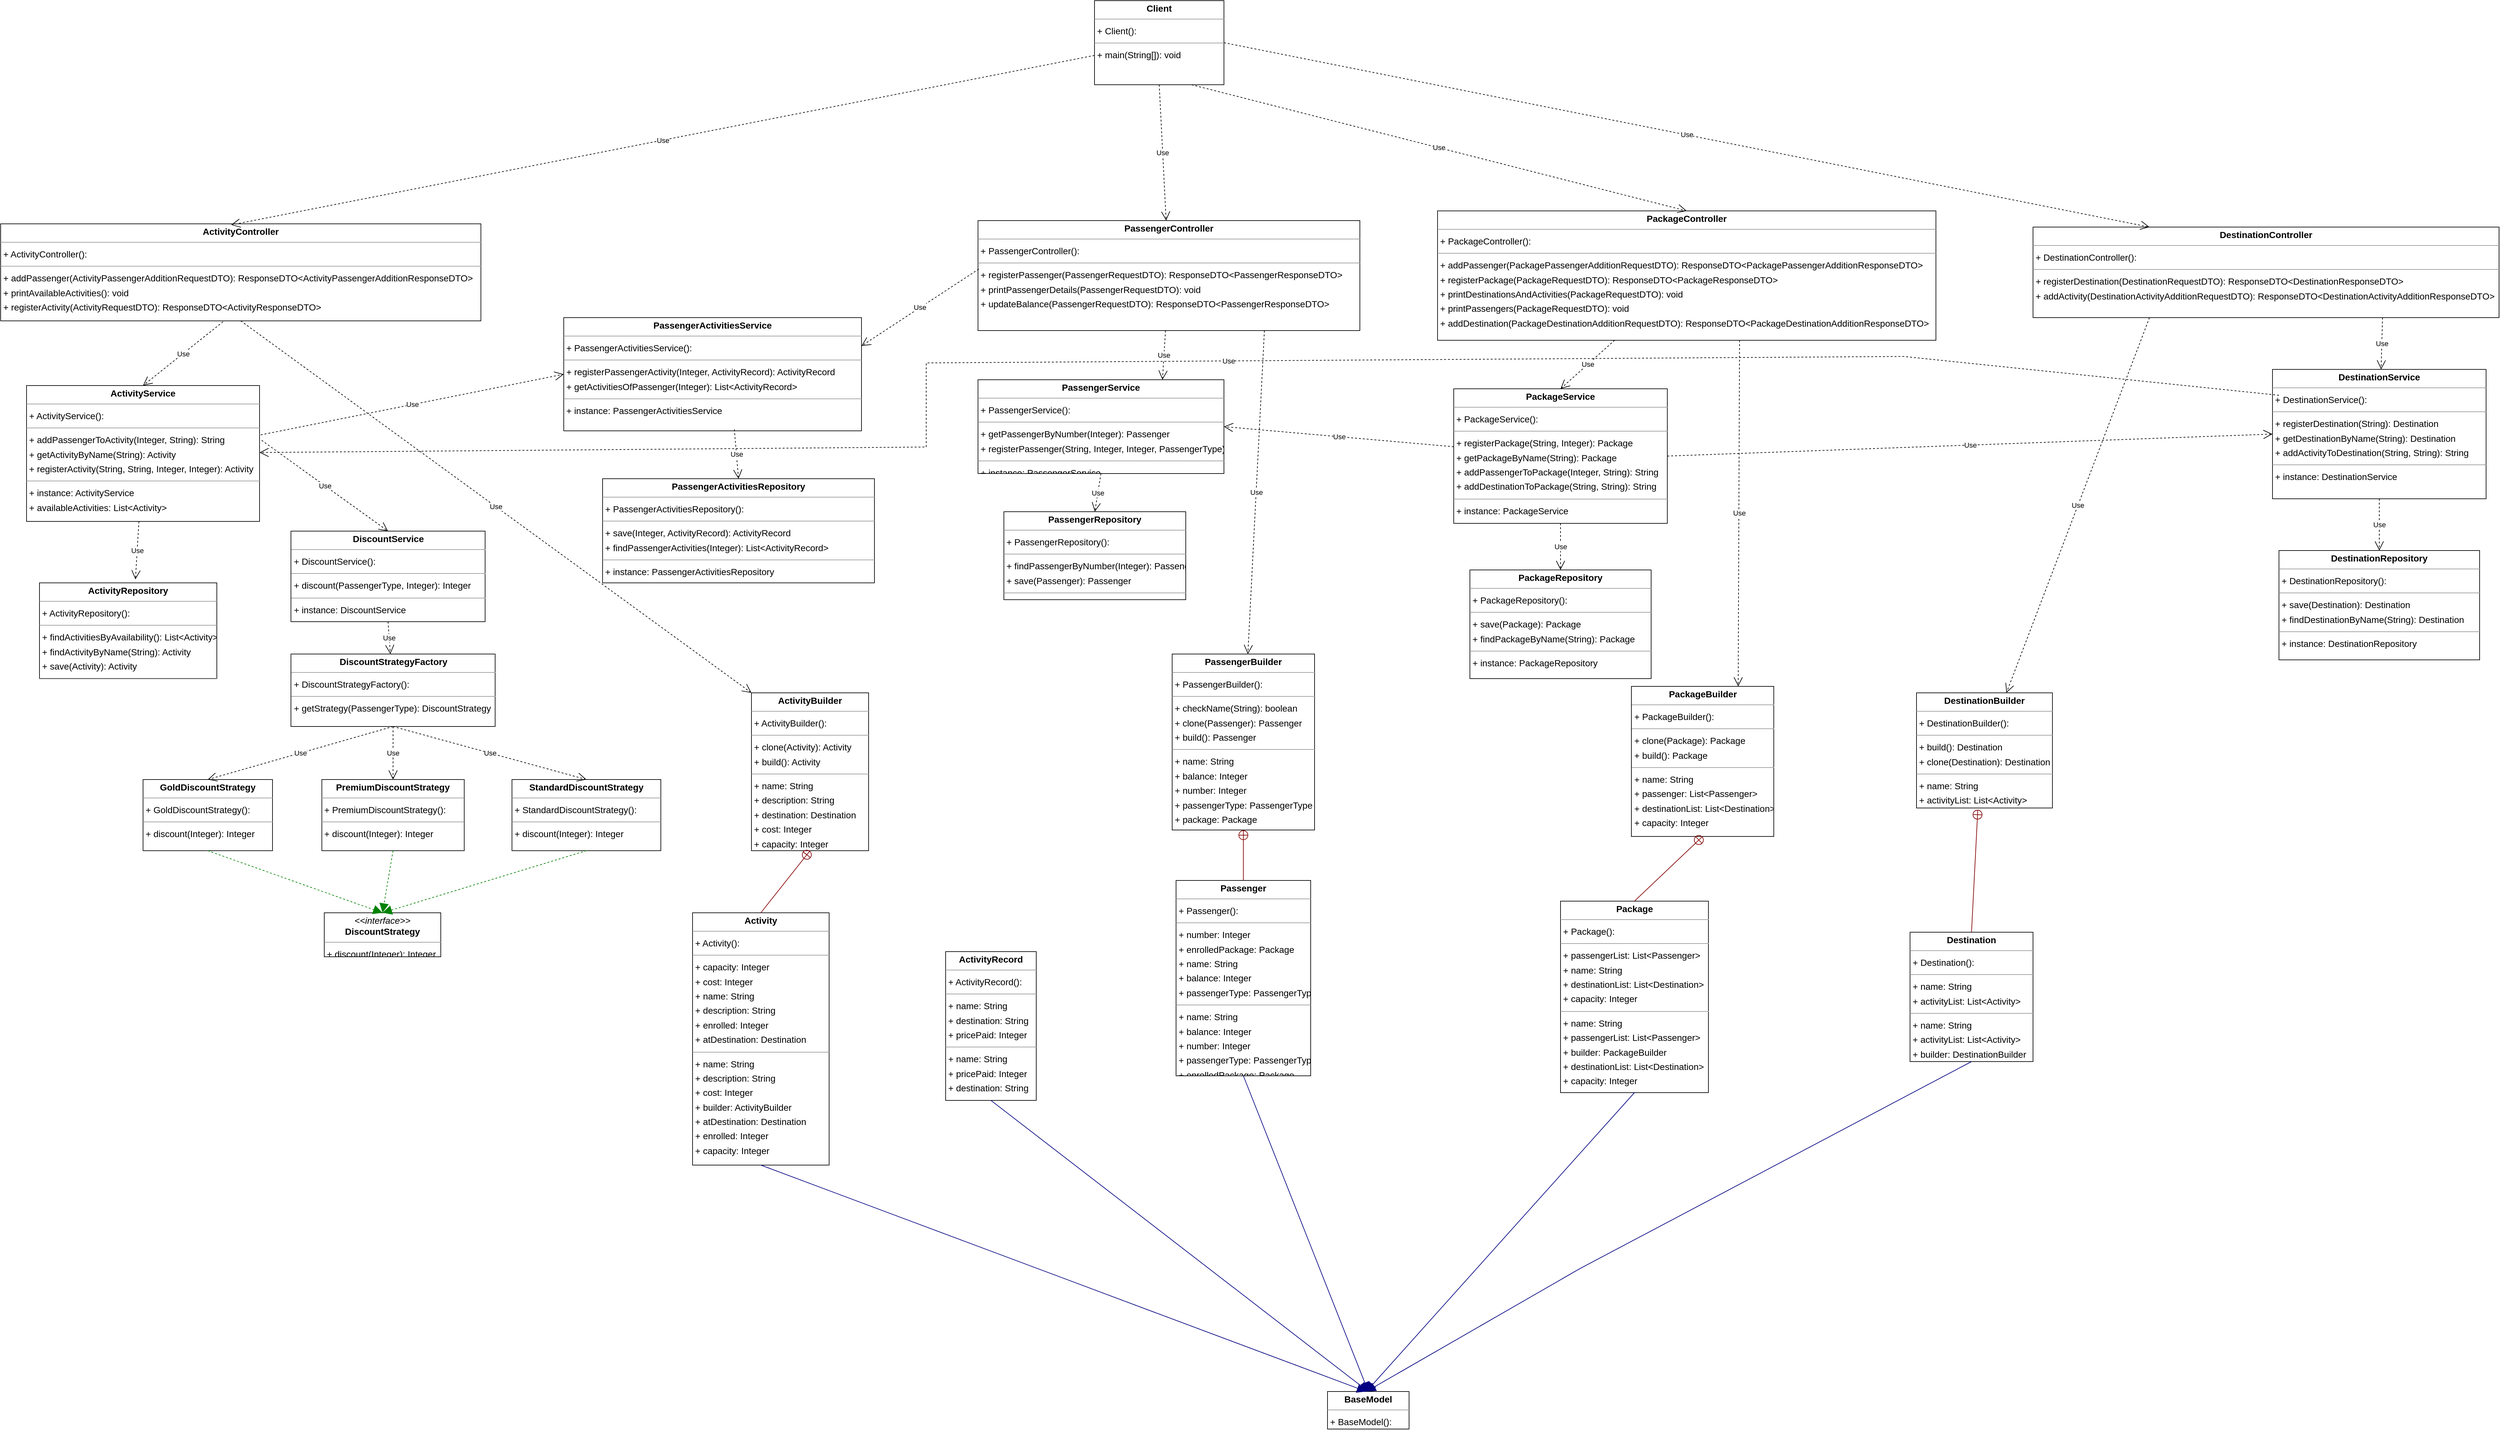 <mxfile version="18.1.2" type="device"><diagram id="W32X5x37EBjdIWT0ChK8" name="Page-1"><mxGraphModel dx="4637" dy="2470" grid="1" gridSize="10" guides="1" tooltips="1" connect="1" arrows="1" fold="1" page="0" pageScale="1" pageWidth="827" pageHeight="1169" background="none" math="0" shadow="0"><root><mxCell id="0"/><mxCell id="1" parent="0"/><mxCell id="node57" value="&lt;p style=&quot;margin:0px;margin-top:4px;text-align:center;&quot;&gt;&lt;b&gt;Activity&lt;/b&gt;&lt;/p&gt;&lt;hr size=&quot;1&quot;/&gt;&lt;p style=&quot;margin:0 0 0 4px;line-height:1.6;&quot;&gt;+ Activity(): &lt;/p&gt;&lt;hr size=&quot;1&quot;/&gt;&lt;p style=&quot;margin:0 0 0 4px;line-height:1.6;&quot;&gt;+ capacity: Integer&lt;br/&gt;+ cost: Integer&lt;br/&gt;+ name: String&lt;br/&gt;+ description: String&lt;br/&gt;+ enrolled: Integer&lt;br/&gt;+ atDestination: Destination&lt;/p&gt;&lt;hr size=&quot;1&quot;/&gt;&lt;p style=&quot;margin:0 0 0 4px;line-height:1.6;&quot;&gt;+ name: String&lt;br/&gt;+ description: String&lt;br/&gt;+ cost: Integer&lt;br/&gt;+ builder: ActivityBuilder&lt;br/&gt;+ atDestination: Destination&lt;br/&gt;+ enrolled: Integer&lt;br/&gt;+ capacity: Integer&lt;/p&gt;" style="verticalAlign=top;align=left;overflow=fill;fontSize=14;fontFamily=Helvetica;html=1;rounded=0;shadow=0;comic=0;labelBackgroundColor=none;strokeWidth=1;" parent="1" vertex="1"><mxGeometry x="509" y="420" width="211" height="390" as="geometry"/></mxCell><mxCell id="node68" value="&lt;p style=&quot;margin:0px;margin-top:4px;text-align:center;&quot;&gt;&lt;b&gt;ActivityBuilder&lt;/b&gt;&lt;/p&gt;&lt;hr size=&quot;1&quot;/&gt;&lt;p style=&quot;margin:0 0 0 4px;line-height:1.6;&quot;&gt;+ ActivityBuilder(): &lt;/p&gt;&lt;hr size=&quot;1&quot;/&gt;&lt;p style=&quot;margin:0 0 0 4px;line-height:1.6;&quot;&gt;+ clone(Activity): Activity&lt;br/&gt;+ build(): Activity&lt;/p&gt;&lt;hr size=&quot;1&quot;/&gt;&lt;p style=&quot;margin:0 0 0 4px;line-height:1.6;&quot;&gt;+ name: String&lt;br/&gt;+ description: String&lt;br/&gt;+ destination: Destination&lt;br/&gt;+ cost: Integer&lt;br/&gt;+ capacity: Integer&lt;/p&gt;" style="verticalAlign=top;align=left;overflow=fill;fontSize=14;fontFamily=Helvetica;html=1;rounded=0;shadow=0;comic=0;labelBackgroundColor=none;strokeWidth=1;" parent="1" vertex="1"><mxGeometry x="600" y="80" width="181" height="244" as="geometry"/></mxCell><mxCell id="node49" value="&lt;p style=&quot;margin:0px;margin-top:4px;text-align:center;&quot;&gt;&lt;b&gt;ActivityController&lt;/b&gt;&lt;/p&gt;&lt;hr size=&quot;1&quot;/&gt;&lt;p style=&quot;margin:0 0 0 4px;line-height:1.6;&quot;&gt;+ ActivityController(): &lt;/p&gt;&lt;hr size=&quot;1&quot;/&gt;&lt;p style=&quot;margin:0 0 0 4px;line-height:1.6;&quot;&gt;+ addPassenger(ActivityPassengerAdditionRequestDTO): ResponseDTO&amp;lt;ActivityPassengerAdditionResponseDTO&amp;gt;&lt;br/&gt;+ printAvailableActivities(): void&lt;br/&gt;+ registerActivity(ActivityRequestDTO): ResponseDTO&amp;lt;ActivityResponseDTO&amp;gt;&lt;/p&gt;" style="verticalAlign=top;align=left;overflow=fill;fontSize=14;fontFamily=Helvetica;html=1;rounded=0;shadow=0;comic=0;labelBackgroundColor=none;strokeWidth=1;" parent="1" vertex="1"><mxGeometry x="-560" y="-645" width="742" height="150" as="geometry"/></mxCell><mxCell id="node14" value="&lt;p style=&quot;margin:0px;margin-top:4px;text-align:center;&quot;&gt;&lt;b&gt;ActivityRecord&lt;/b&gt;&lt;/p&gt;&lt;hr size=&quot;1&quot;/&gt;&lt;p style=&quot;margin:0 0 0 4px;line-height:1.6;&quot;&gt;+ ActivityRecord(): &lt;/p&gt;&lt;hr size=&quot;1&quot;/&gt;&lt;p style=&quot;margin:0 0 0 4px;line-height:1.6;&quot;&gt;+ name: String&lt;br/&gt;+ destination: String&lt;br/&gt;+ pricePaid: Integer&lt;/p&gt;&lt;hr size=&quot;1&quot;/&gt;&lt;p style=&quot;margin:0 0 0 4px;line-height:1.6;&quot;&gt;+ name: String&lt;br/&gt;+ pricePaid: Integer&lt;br/&gt;+ destination: String&lt;/p&gt;" style="verticalAlign=top;align=left;overflow=fill;fontSize=14;fontFamily=Helvetica;html=1;rounded=0;shadow=0;comic=0;labelBackgroundColor=none;strokeWidth=1;" parent="1" vertex="1"><mxGeometry x="900" y="480" width="140" height="230" as="geometry"/></mxCell><mxCell id="node38" value="&lt;p style=&quot;margin:0px;margin-top:4px;text-align:center;&quot;&gt;&lt;b&gt;ActivityRepository&lt;/b&gt;&lt;/p&gt;&lt;hr size=&quot;1&quot;/&gt;&lt;p style=&quot;margin:0 0 0 4px;line-height:1.6;&quot;&gt;+ ActivityRepository(): &lt;/p&gt;&lt;hr size=&quot;1&quot;/&gt;&lt;p style=&quot;margin:0 0 0 4px;line-height:1.6;&quot;&gt;+ findActivitiesByAvailability(): List&amp;lt;Activity&amp;gt;&lt;br/&gt;+ findActivityByName(String): Activity&lt;br/&gt;+ save(Activity): Activity&lt;/p&gt;&lt;hr size=&quot;1&quot;/&gt;&lt;p style=&quot;margin:0 0 0 4px;line-height:1.6;&quot;&gt;+ instance: ActivityRepository&lt;/p&gt;" style="verticalAlign=top;align=left;overflow=fill;fontSize=14;fontFamily=Helvetica;html=1;rounded=0;shadow=0;comic=0;labelBackgroundColor=none;strokeWidth=1;" parent="1" vertex="1"><mxGeometry x="-500" y="-90" width="274" height="148" as="geometry"/></mxCell><mxCell id="node56" value="&lt;p style=&quot;margin:0px;margin-top:4px;text-align:center;&quot;&gt;&lt;b&gt;ActivityService&lt;/b&gt;&lt;/p&gt;&lt;hr size=&quot;1&quot;/&gt;&lt;p style=&quot;margin:0 0 0 4px;line-height:1.6;&quot;&gt;+ ActivityService(): &lt;/p&gt;&lt;hr size=&quot;1&quot;/&gt;&lt;p style=&quot;margin:0 0 0 4px;line-height:1.6;&quot;&gt;+ addPassengerToActivity(Integer, String): String&lt;br/&gt;+ getActivityByName(String): Activity&lt;br/&gt;+ registerActivity(String, String, Integer, Integer): Activity&lt;/p&gt;&lt;hr size=&quot;1&quot;/&gt;&lt;p style=&quot;margin:0 0 0 4px;line-height:1.6;&quot;&gt;+ instance: ActivityService&lt;br/&gt;+ availableActivities: List&amp;lt;Activity&amp;gt;&lt;/p&gt;" style="verticalAlign=top;align=left;overflow=fill;fontSize=14;fontFamily=Helvetica;html=1;rounded=0;shadow=0;comic=0;labelBackgroundColor=none;strokeWidth=1;" parent="1" vertex="1"><mxGeometry x="-520" y="-395" width="360" height="210" as="geometry"/></mxCell><mxCell id="node37" value="&lt;p style=&quot;margin:0px;margin-top:4px;text-align:center;&quot;&gt;&lt;b&gt;BaseModel&lt;/b&gt;&lt;/p&gt;&lt;hr size=&quot;1&quot;/&gt;&lt;p style=&quot;margin:0 0 0 4px;line-height:1.6;&quot;&gt;+ BaseModel(): &lt;/p&gt;" style="verticalAlign=top;align=left;overflow=fill;fontSize=14;fontFamily=Helvetica;html=1;rounded=0;shadow=0;comic=0;labelBackgroundColor=none;strokeWidth=1;" parent="1" vertex="1"><mxGeometry x="1490" y="1160" width="126" height="58" as="geometry"/></mxCell><mxCell id="node46" value="&lt;p style=&quot;margin:0px;margin-top:4px;text-align:center;&quot;&gt;&lt;b&gt;Destination&lt;/b&gt;&lt;/p&gt;&lt;hr size=&quot;1&quot;/&gt;&lt;p style=&quot;margin:0 0 0 4px;line-height:1.6;&quot;&gt;+ Destination(): &lt;/p&gt;&lt;hr size=&quot;1&quot;/&gt;&lt;p style=&quot;margin:0 0 0 4px;line-height:1.6;&quot;&gt;+ name: String&lt;br/&gt;+ activityList: List&amp;lt;Activity&amp;gt;&lt;/p&gt;&lt;hr size=&quot;1&quot;/&gt;&lt;p style=&quot;margin:0 0 0 4px;line-height:1.6;&quot;&gt;+ name: String&lt;br/&gt;+ activityList: List&amp;lt;Activity&amp;gt;&lt;br/&gt;+ builder: DestinationBuilder&lt;/p&gt;" style="verticalAlign=top;align=left;overflow=fill;fontSize=14;fontFamily=Helvetica;html=1;rounded=0;shadow=0;comic=0;labelBackgroundColor=none;strokeWidth=1;" parent="1" vertex="1"><mxGeometry x="2390" y="450" width="190" height="200" as="geometry"/></mxCell><mxCell id="node66" value="&lt;p style=&quot;margin:0px;margin-top:4px;text-align:center;&quot;&gt;&lt;b&gt;DestinationBuilder&lt;/b&gt;&lt;/p&gt;&lt;hr size=&quot;1&quot;/&gt;&lt;p style=&quot;margin:0 0 0 4px;line-height:1.6;&quot;&gt;+ DestinationBuilder(): &lt;/p&gt;&lt;hr size=&quot;1&quot;/&gt;&lt;p style=&quot;margin:0 0 0 4px;line-height:1.6;&quot;&gt;+ build(): Destination&lt;br/&gt;+ clone(Destination): Destination&lt;/p&gt;&lt;hr size=&quot;1&quot;/&gt;&lt;p style=&quot;margin:0 0 0 4px;line-height:1.6;&quot;&gt;+ name: String&lt;br/&gt;+ activityList: List&amp;lt;Activity&amp;gt;&lt;/p&gt;" style="verticalAlign=top;align=left;overflow=fill;fontSize=14;fontFamily=Helvetica;html=1;rounded=0;shadow=0;comic=0;labelBackgroundColor=none;strokeWidth=1;" parent="1" vertex="1"><mxGeometry x="2400" y="80" width="210" height="178" as="geometry"/></mxCell><mxCell id="node40" value="&lt;p style=&quot;margin:0px;margin-top:4px;text-align:center;&quot;&gt;&lt;b&gt;DestinationController&lt;/b&gt;&lt;/p&gt;&lt;hr size=&quot;1&quot;/&gt;&lt;p style=&quot;margin:0 0 0 4px;line-height:1.6;&quot;&gt;+ DestinationController(): &lt;/p&gt;&lt;hr size=&quot;1&quot;/&gt;&lt;p style=&quot;margin:0 0 0 4px;line-height:1.6;&quot;&gt;+ registerDestination(DestinationRequestDTO): ResponseDTO&amp;lt;DestinationResponseDTO&amp;gt;&lt;br/&gt;+ addActivity(DestinationActivityAdditionRequestDTO): ResponseDTO&amp;lt;DestinationActivityAdditionResponseDTO&amp;gt;&lt;/p&gt;" style="verticalAlign=top;align=left;overflow=fill;fontSize=14;fontFamily=Helvetica;html=1;rounded=0;shadow=0;comic=0;labelBackgroundColor=none;strokeWidth=1;" parent="1" vertex="1"><mxGeometry x="2580" y="-640" width="720" height="140" as="geometry"/></mxCell><mxCell id="node62" value="&lt;p style=&quot;margin:0px;margin-top:4px;text-align:center;&quot;&gt;&lt;b&gt;DestinationRepository&lt;/b&gt;&lt;/p&gt;&lt;hr size=&quot;1&quot;/&gt;&lt;p style=&quot;margin:0 0 0 4px;line-height:1.6;&quot;&gt;+ DestinationRepository(): &lt;/p&gt;&lt;hr size=&quot;1&quot;/&gt;&lt;p style=&quot;margin:0 0 0 4px;line-height:1.6;&quot;&gt;+ save(Destination): Destination&lt;br/&gt;+ findDestinationByName(String): Destination&lt;/p&gt;&lt;hr size=&quot;1&quot;/&gt;&lt;p style=&quot;margin:0 0 0 4px;line-height:1.6;&quot;&gt;+ instance: DestinationRepository&lt;/p&gt;" style="verticalAlign=top;align=left;overflow=fill;fontSize=14;fontFamily=Helvetica;html=1;rounded=0;shadow=0;comic=0;labelBackgroundColor=none;strokeWidth=1;" parent="1" vertex="1"><mxGeometry x="2960" y="-140" width="310" height="169" as="geometry"/></mxCell><mxCell id="node28" value="&lt;p style=&quot;margin:0px;margin-top:4px;text-align:center;&quot;&gt;&lt;b&gt;DestinationService&lt;/b&gt;&lt;/p&gt;&lt;hr size=&quot;1&quot;/&gt;&lt;p style=&quot;margin:0 0 0 4px;line-height:1.6;&quot;&gt;+ DestinationService(): &lt;/p&gt;&lt;hr size=&quot;1&quot;/&gt;&lt;p style=&quot;margin:0 0 0 4px;line-height:1.6;&quot;&gt;+ registerDestination(String): Destination&lt;br/&gt;+ getDestinationByName(String): Destination&lt;br/&gt;+ addActivityToDestination(String, String): String&lt;/p&gt;&lt;hr size=&quot;1&quot;/&gt;&lt;p style=&quot;margin:0 0 0 4px;line-height:1.6;&quot;&gt;+ instance: DestinationService&lt;/p&gt;" style="verticalAlign=top;align=left;overflow=fill;fontSize=14;fontFamily=Helvetica;html=1;rounded=0;shadow=0;comic=0;labelBackgroundColor=none;strokeWidth=1;" parent="1" vertex="1"><mxGeometry x="2950" y="-420" width="330" height="200" as="geometry"/></mxCell><mxCell id="node2" value="&lt;p style=&quot;margin:0px;margin-top:4px;text-align:center;&quot;&gt;&lt;b&gt;DiscountService&lt;/b&gt;&lt;/p&gt;&lt;hr size=&quot;1&quot;/&gt;&lt;p style=&quot;margin:0 0 0 4px;line-height:1.6;&quot;&gt;+ DiscountService(): &lt;/p&gt;&lt;hr size=&quot;1&quot;/&gt;&lt;p style=&quot;margin:0 0 0 4px;line-height:1.6;&quot;&gt;+ discount(PassengerType, Integer): Integer&lt;/p&gt;&lt;hr size=&quot;1&quot;/&gt;&lt;p style=&quot;margin:0 0 0 4px;line-height:1.6;&quot;&gt;+ instance: DiscountService&lt;/p&gt;" style="verticalAlign=top;align=left;overflow=fill;fontSize=14;fontFamily=Helvetica;html=1;rounded=0;shadow=0;comic=0;labelBackgroundColor=none;strokeWidth=1;" parent="1" vertex="1"><mxGeometry x="-111.5" y="-170" width="300" height="140" as="geometry"/></mxCell><mxCell id="node8" value="&lt;p style=&quot;margin:0px;margin-top:4px;text-align:center;&quot;&gt;&lt;i&gt;&amp;lt;&amp;lt;interface&amp;gt;&amp;gt;&lt;/i&gt;&lt;br/&gt;&lt;b&gt;DiscountStrategy&lt;/b&gt;&lt;/p&gt;&lt;hr size=&quot;1&quot;/&gt;&lt;p style=&quot;margin:0 0 0 4px;line-height:1.6;&quot;&gt;+ discount(Integer): Integer&lt;/p&gt;" style="verticalAlign=top;align=left;overflow=fill;fontSize=14;fontFamily=Helvetica;html=1;rounded=0;shadow=0;comic=0;labelBackgroundColor=none;strokeWidth=1;" parent="1" vertex="1"><mxGeometry x="-60" y="420" width="180" height="68" as="geometry"/></mxCell><mxCell id="node42" value="&lt;p style=&quot;margin:0px;margin-top:4px;text-align:center;&quot;&gt;&lt;b&gt;DiscountStrategyFactory&lt;/b&gt;&lt;/p&gt;&lt;hr size=&quot;1&quot;/&gt;&lt;p style=&quot;margin:0 0 0 4px;line-height:1.6;&quot;&gt;+ DiscountStrategyFactory(): &lt;/p&gt;&lt;hr size=&quot;1&quot;/&gt;&lt;p style=&quot;margin:0 0 0 4px;line-height:1.6;&quot;&gt;+ getStrategy(PassengerType): DiscountStrategy&lt;/p&gt;" style="verticalAlign=top;align=left;overflow=fill;fontSize=14;fontFamily=Helvetica;html=1;rounded=0;shadow=0;comic=0;labelBackgroundColor=none;strokeWidth=1;" parent="1" vertex="1"><mxGeometry x="-111.5" y="20" width="315.5" height="112" as="geometry"/></mxCell><mxCell id="node20" value="&lt;p style=&quot;margin:0px;margin-top:4px;text-align:center;&quot;&gt;&lt;b&gt;GoldDiscountStrategy&lt;/b&gt;&lt;/p&gt;&lt;hr size=&quot;1&quot;/&gt;&lt;p style=&quot;margin:0 0 0 4px;line-height:1.6;&quot;&gt;+ GoldDiscountStrategy(): &lt;/p&gt;&lt;hr size=&quot;1&quot;/&gt;&lt;p style=&quot;margin:0 0 0 4px;line-height:1.6;&quot;&gt;+ discount(Integer): Integer&lt;/p&gt;" style="verticalAlign=top;align=left;overflow=fill;fontSize=14;fontFamily=Helvetica;html=1;rounded=0;shadow=0;comic=0;labelBackgroundColor=none;strokeWidth=1;" parent="1" vertex="1"><mxGeometry x="-340" y="214" width="200" height="110" as="geometry"/></mxCell><mxCell id="node13" value="&lt;p style=&quot;margin:0px;margin-top:4px;text-align:center;&quot;&gt;&lt;b&gt;Package&lt;/b&gt;&lt;/p&gt;&lt;hr size=&quot;1&quot;/&gt;&lt;p style=&quot;margin:0 0 0 4px;line-height:1.6;&quot;&gt;+ Package(): &lt;/p&gt;&lt;hr size=&quot;1&quot;/&gt;&lt;p style=&quot;margin:0 0 0 4px;line-height:1.6;&quot;&gt;+ passengerList: List&amp;lt;Passenger&amp;gt;&lt;br/&gt;+ name: String&lt;br/&gt;+ destinationList: List&amp;lt;Destination&amp;gt;&lt;br/&gt;+ capacity: Integer&lt;/p&gt;&lt;hr size=&quot;1&quot;/&gt;&lt;p style=&quot;margin:0 0 0 4px;line-height:1.6;&quot;&gt;+ name: String&lt;br/&gt;+ passengerList: List&amp;lt;Passenger&amp;gt;&lt;br/&gt;+ builder: PackageBuilder&lt;br/&gt;+ destinationList: List&amp;lt;Destination&amp;gt;&lt;br/&gt;+ capacity: Integer&lt;/p&gt;" style="verticalAlign=top;align=left;overflow=fill;fontSize=14;fontFamily=Helvetica;html=1;rounded=0;shadow=0;comic=0;labelBackgroundColor=none;strokeWidth=1;" parent="1" vertex="1"><mxGeometry x="1850" y="402" width="228.5" height="296" as="geometry"/></mxCell><mxCell id="node67" value="&lt;p style=&quot;margin:0px;margin-top:4px;text-align:center;&quot;&gt;&lt;b&gt;PackageBuilder&lt;/b&gt;&lt;/p&gt;&lt;hr size=&quot;1&quot;/&gt;&lt;p style=&quot;margin:0 0 0 4px;line-height:1.6;&quot;&gt;+ PackageBuilder(): &lt;/p&gt;&lt;hr size=&quot;1&quot;/&gt;&lt;p style=&quot;margin:0 0 0 4px;line-height:1.6;&quot;&gt;+ clone(Package): Package&lt;br/&gt;+ build(): Package&lt;/p&gt;&lt;hr size=&quot;1&quot;/&gt;&lt;p style=&quot;margin:0 0 0 4px;line-height:1.6;&quot;&gt;+ name: String&lt;br/&gt;+ passenger: List&amp;lt;Passenger&amp;gt;&lt;br/&gt;+ destinationList: List&amp;lt;Destination&amp;gt;&lt;br/&gt;+ capacity: Integer&lt;/p&gt;" style="verticalAlign=top;align=left;overflow=fill;fontSize=14;fontFamily=Helvetica;html=1;rounded=0;shadow=0;comic=0;labelBackgroundColor=none;strokeWidth=1;" parent="1" vertex="1"><mxGeometry x="1959.5" y="70" width="220" height="232" as="geometry"/></mxCell><mxCell id="node54" value="&lt;p style=&quot;margin:0px;margin-top:4px;text-align:center;&quot;&gt;&lt;b&gt;PackageController&lt;/b&gt;&lt;/p&gt;&lt;hr size=&quot;1&quot;/&gt;&lt;p style=&quot;margin:0 0 0 4px;line-height:1.6;&quot;&gt;+ PackageController(): &lt;/p&gt;&lt;hr size=&quot;1&quot;/&gt;&lt;p style=&quot;margin:0 0 0 4px;line-height:1.6;&quot;&gt;+ addPassenger(PackagePassengerAdditionRequestDTO): ResponseDTO&amp;lt;PackagePassengerAdditionResponseDTO&amp;gt;&lt;br/&gt;+ registerPackage(PackageRequestDTO): ResponseDTO&amp;lt;PackageResponseDTO&amp;gt;&lt;br/&gt;+ printDestinationsAndActivities(PackageRequestDTO): void&lt;br/&gt;+ printPassengers(PackageRequestDTO): void&lt;br/&gt;+ addDestination(PackageDestinationAdditionRequestDTO): ResponseDTO&amp;lt;PackageDestinationAdditionResponseDTO&amp;gt;&lt;/p&gt;" style="verticalAlign=top;align=left;overflow=fill;fontSize=14;fontFamily=Helvetica;html=1;rounded=0;shadow=0;comic=0;labelBackgroundColor=none;strokeWidth=1;" parent="1" vertex="1"><mxGeometry x="1660" y="-665" width="770" height="200" as="geometry"/></mxCell><mxCell id="node51" value="&lt;p style=&quot;margin:0px;margin-top:4px;text-align:center;&quot;&gt;&lt;b&gt;PackageRepository&lt;/b&gt;&lt;/p&gt;&lt;hr size=&quot;1&quot;/&gt;&lt;p style=&quot;margin:0 0 0 4px;line-height:1.6;&quot;&gt;+ PackageRepository(): &lt;/p&gt;&lt;hr size=&quot;1&quot;/&gt;&lt;p style=&quot;margin:0 0 0 4px;line-height:1.6;&quot;&gt;+ save(Package): Package&lt;br/&gt;+ findPackageByName(String): Package&lt;/p&gt;&lt;hr size=&quot;1&quot;/&gt;&lt;p style=&quot;margin:0 0 0 4px;line-height:1.6;&quot;&gt;+ instance: PackageRepository&lt;/p&gt;" style="verticalAlign=top;align=left;overflow=fill;fontSize=14;fontFamily=Helvetica;html=1;rounded=0;shadow=0;comic=0;labelBackgroundColor=none;strokeWidth=1;" parent="1" vertex="1"><mxGeometry x="1710" y="-110" width="280" height="168" as="geometry"/></mxCell><mxCell id="node3" value="&lt;p style=&quot;margin:0px;margin-top:4px;text-align:center;&quot;&gt;&lt;b&gt;PackageService&lt;/b&gt;&lt;/p&gt;&lt;hr size=&quot;1&quot;/&gt;&lt;p style=&quot;margin:0 0 0 4px;line-height:1.6;&quot;&gt;+ PackageService(): &lt;/p&gt;&lt;hr size=&quot;1&quot;/&gt;&lt;p style=&quot;margin:0 0 0 4px;line-height:1.6;&quot;&gt;+ registerPackage(String, Integer): Package&lt;br/&gt;+ getPackageByName(String): Package&lt;br/&gt;+ addPassengerToPackage(Integer, String): String&lt;br/&gt;+ addDestinationToPackage(String, String): String&lt;/p&gt;&lt;hr size=&quot;1&quot;/&gt;&lt;p style=&quot;margin:0 0 0 4px;line-height:1.6;&quot;&gt;+ instance: PackageService&lt;/p&gt;" style="verticalAlign=top;align=left;overflow=fill;fontSize=14;fontFamily=Helvetica;html=1;rounded=0;shadow=0;comic=0;labelBackgroundColor=none;strokeWidth=1;" parent="1" vertex="1"><mxGeometry x="1685" y="-390" width="330" height="208" as="geometry"/></mxCell><mxCell id="node50" value="&lt;p style=&quot;margin:0px;margin-top:4px;text-align:center;&quot;&gt;&lt;b&gt;Passenger&lt;/b&gt;&lt;/p&gt;&lt;hr size=&quot;1&quot;/&gt;&lt;p style=&quot;margin:0 0 0 4px;line-height:1.6;&quot;&gt;+ Passenger(): &lt;/p&gt;&lt;hr size=&quot;1&quot;/&gt;&lt;p style=&quot;margin:0 0 0 4px;line-height:1.6;&quot;&gt;+ number: Integer&lt;br/&gt;+ enrolledPackage: Package&lt;br/&gt;+ name: String&lt;br/&gt;+ balance: Integer&lt;br/&gt;+ passengerType: PassengerType&lt;/p&gt;&lt;hr size=&quot;1&quot;/&gt;&lt;p style=&quot;margin:0 0 0 4px;line-height:1.6;&quot;&gt;+ name: String&lt;br/&gt;+ balance: Integer&lt;br/&gt;+ number: Integer&lt;br/&gt;+ passengerType: PassengerType&lt;br/&gt;+ enrolledPackage: Package&lt;br/&gt;+ builder: PassengerBuilder&lt;/p&gt;" style="verticalAlign=top;align=left;overflow=fill;fontSize=14;fontFamily=Helvetica;html=1;rounded=0;shadow=0;comic=0;labelBackgroundColor=none;strokeWidth=1;" parent="1" vertex="1"><mxGeometry x="1256" y="370" width="208" height="302" as="geometry"/></mxCell><mxCell id="node45" value="&lt;p style=&quot;margin:0px;margin-top:4px;text-align:center;&quot;&gt;&lt;b&gt;PassengerActivitiesRepository&lt;/b&gt;&lt;/p&gt;&lt;hr size=&quot;1&quot;/&gt;&lt;p style=&quot;margin:0 0 0 4px;line-height:1.6;&quot;&gt;+ PassengerActivitiesRepository(): &lt;/p&gt;&lt;hr size=&quot;1&quot;/&gt;&lt;p style=&quot;margin:0 0 0 4px;line-height:1.6;&quot;&gt;+ save(Integer, ActivityRecord): ActivityRecord&lt;br/&gt;+ findPassengerActivities(Integer): List&amp;lt;ActivityRecord&amp;gt;&lt;/p&gt;&lt;hr size=&quot;1&quot;/&gt;&lt;p style=&quot;margin:0 0 0 4px;line-height:1.6;&quot;&gt;+ instance: PassengerActivitiesRepository&lt;/p&gt;" style="verticalAlign=top;align=left;overflow=fill;fontSize=14;fontFamily=Helvetica;html=1;rounded=0;shadow=0;comic=0;labelBackgroundColor=none;strokeWidth=1;" parent="1" vertex="1"><mxGeometry x="370" y="-251" width="420" height="161" as="geometry"/></mxCell><mxCell id="node21" value="&lt;p style=&quot;margin:0px;margin-top:4px;text-align:center;&quot;&gt;&lt;b&gt;PassengerActivitiesService&lt;/b&gt;&lt;/p&gt;&lt;hr size=&quot;1&quot;/&gt;&lt;p style=&quot;margin:0 0 0 4px;line-height:1.6;&quot;&gt;+ PassengerActivitiesService(): &lt;/p&gt;&lt;hr size=&quot;1&quot;/&gt;&lt;p style=&quot;margin:0 0 0 4px;line-height:1.6;&quot;&gt;+ registerPassengerActivity(Integer, ActivityRecord): ActivityRecord&lt;br/&gt;+ getActivitiesOfPassenger(Integer): List&amp;lt;ActivityRecord&amp;gt;&lt;/p&gt;&lt;hr size=&quot;1&quot;/&gt;&lt;p style=&quot;margin:0 0 0 4px;line-height:1.6;&quot;&gt;+ instance: PassengerActivitiesService&lt;/p&gt;" style="verticalAlign=top;align=left;overflow=fill;fontSize=14;fontFamily=Helvetica;html=1;rounded=0;shadow=0;comic=0;labelBackgroundColor=none;strokeWidth=1;" parent="1" vertex="1"><mxGeometry x="310" y="-500" width="460" height="175" as="geometry"/></mxCell><mxCell id="node65" value="&lt;p style=&quot;margin:0px;margin-top:4px;text-align:center;&quot;&gt;&lt;b&gt;PassengerBuilder&lt;/b&gt;&lt;/p&gt;&lt;hr size=&quot;1&quot;/&gt;&lt;p style=&quot;margin:0 0 0 4px;line-height:1.6;&quot;&gt;+ PassengerBuilder(): &lt;/p&gt;&lt;hr size=&quot;1&quot;/&gt;&lt;p style=&quot;margin:0 0 0 4px;line-height:1.6;&quot;&gt;+ checkName(String): boolean&lt;br/&gt;+ clone(Passenger): Passenger&lt;br/&gt;+ build(): Passenger&lt;/p&gt;&lt;hr size=&quot;1&quot;/&gt;&lt;p style=&quot;margin:0 0 0 4px;line-height:1.6;&quot;&gt;+ name: String&lt;br/&gt;+ balance: Integer&lt;br/&gt;+ number: Integer&lt;br/&gt;+ passengerType: PassengerType&lt;br/&gt;+ package: Package&lt;/p&gt;" style="verticalAlign=top;align=left;overflow=fill;fontSize=14;fontFamily=Helvetica;html=1;rounded=0;shadow=0;comic=0;labelBackgroundColor=none;strokeWidth=1;" parent="1" vertex="1"><mxGeometry x="1250" y="20" width="220" height="272" as="geometry"/></mxCell><mxCell id="node47" value="&lt;p style=&quot;margin:0px;margin-top:4px;text-align:center;&quot;&gt;&lt;b&gt;PassengerController&lt;/b&gt;&lt;/p&gt;&lt;hr size=&quot;1&quot;/&gt;&lt;p style=&quot;margin:0 0 0 4px;line-height:1.6;&quot;&gt;+ PassengerController(): &lt;/p&gt;&lt;hr size=&quot;1&quot;/&gt;&lt;p style=&quot;margin:0 0 0 4px;line-height:1.6;&quot;&gt;+ registerPassenger(PassengerRequestDTO): ResponseDTO&amp;lt;PassengerResponseDTO&amp;gt;&lt;br/&gt;+ printPassengerDetails(PassengerRequestDTO): void&lt;br/&gt;+ updateBalance(PassengerRequestDTO): ResponseDTO&amp;lt;PassengerResponseDTO&amp;gt;&lt;/p&gt;" style="verticalAlign=top;align=left;overflow=fill;fontSize=14;fontFamily=Helvetica;html=1;rounded=0;shadow=0;comic=0;labelBackgroundColor=none;strokeWidth=1;" parent="1" vertex="1"><mxGeometry x="950" y="-650" width="590" height="170" as="geometry"/></mxCell><mxCell id="node15" value="&lt;p style=&quot;margin:0px;margin-top:4px;text-align:center;&quot;&gt;&lt;b&gt;PassengerRepository&lt;/b&gt;&lt;/p&gt;&lt;hr size=&quot;1&quot;/&gt;&lt;p style=&quot;margin:0 0 0 4px;line-height:1.6;&quot;&gt;+ PassengerRepository(): &lt;/p&gt;&lt;hr size=&quot;1&quot;/&gt;&lt;p style=&quot;margin:0 0 0 4px;line-height:1.6;&quot;&gt;+ findPassengerByNumber(Integer): Passenger&lt;br/&gt;+ save(Passenger): Passenger&lt;/p&gt;&lt;hr size=&quot;1&quot;/&gt;&lt;p style=&quot;margin:0 0 0 4px;line-height:1.6;&quot;&gt;+ instance: PassengerRepository&lt;/p&gt;" style="verticalAlign=top;align=left;overflow=fill;fontSize=14;fontFamily=Helvetica;html=1;rounded=0;shadow=0;comic=0;labelBackgroundColor=none;strokeWidth=1;" parent="1" vertex="1"><mxGeometry x="990" y="-200" width="281" height="136" as="geometry"/></mxCell><mxCell id="node55" value="&lt;p style=&quot;margin:0px;margin-top:4px;text-align:center;&quot;&gt;&lt;b&gt;PassengerService&lt;/b&gt;&lt;/p&gt;&lt;hr size=&quot;1&quot;/&gt;&lt;p style=&quot;margin:0 0 0 4px;line-height:1.6;&quot;&gt;+ PassengerService(): &lt;/p&gt;&lt;hr size=&quot;1&quot;/&gt;&lt;p style=&quot;margin:0 0 0 4px;line-height:1.6;&quot;&gt;+ getPassengerByNumber(Integer): Passenger&lt;br/&gt;+ registerPassenger(String, Integer, Integer, PassengerType): Passenger&lt;/p&gt;&lt;hr size=&quot;1&quot;/&gt;&lt;p style=&quot;margin:0 0 0 4px;line-height:1.6;&quot;&gt;+ instance: PassengerService&lt;/p&gt;" style="verticalAlign=top;align=left;overflow=fill;fontSize=14;fontFamily=Helvetica;html=1;rounded=0;shadow=0;comic=0;labelBackgroundColor=none;strokeWidth=1;" parent="1" vertex="1"><mxGeometry x="950" y="-404" width="380" height="145" as="geometry"/></mxCell><mxCell id="node58" value="&lt;p style=&quot;margin:0px;margin-top:4px;text-align:center;&quot;&gt;&lt;b&gt;PremiumDiscountStrategy&lt;/b&gt;&lt;/p&gt;&lt;hr size=&quot;1&quot;/&gt;&lt;p style=&quot;margin:0 0 0 4px;line-height:1.6;&quot;&gt;+ PremiumDiscountStrategy(): &lt;/p&gt;&lt;hr size=&quot;1&quot;/&gt;&lt;p style=&quot;margin:0 0 0 4px;line-height:1.6;&quot;&gt;+ discount(Integer): Integer&lt;/p&gt;" style="verticalAlign=top;align=left;overflow=fill;fontSize=14;fontFamily=Helvetica;html=1;rounded=0;shadow=0;comic=0;labelBackgroundColor=none;strokeWidth=1;" parent="1" vertex="1"><mxGeometry x="-63.75" y="214" width="220" height="110" as="geometry"/></mxCell><mxCell id="node29" value="&lt;p style=&quot;margin:0px;margin-top:4px;text-align:center;&quot;&gt;&lt;b&gt;StandardDiscountStrategy&lt;/b&gt;&lt;/p&gt;&lt;hr size=&quot;1&quot;/&gt;&lt;p style=&quot;margin:0 0 0 4px;line-height:1.6;&quot;&gt;+ StandardDiscountStrategy(): &lt;/p&gt;&lt;hr size=&quot;1&quot;/&gt;&lt;p style=&quot;margin:0 0 0 4px;line-height:1.6;&quot;&gt;+ discount(Integer): Integer&lt;/p&gt;" style="verticalAlign=top;align=left;overflow=fill;fontSize=14;fontFamily=Helvetica;html=1;rounded=0;shadow=0;comic=0;labelBackgroundColor=none;strokeWidth=1;" parent="1" vertex="1"><mxGeometry x="230" y="214" width="230" height="110" as="geometry"/></mxCell><mxCell id="edge1" value="" style="html=1;rounded=1;edgeStyle=orthogonalEdgeStyle;dashed=0;startArrow=none;endArrow=block;endSize=12;strokeColor=#000082;exitX=0.500;exitY=1.000;exitDx=0;exitDy=0;noEdgeStyle=1;orthogonal=1;" parent="1" source="node57" edge="1"><mxGeometry width="50" height="50" relative="1" as="geometry"><Array as="points"/><mxPoint x="1550" y="1160" as="targetPoint"/></mxGeometry></mxCell><mxCell id="edge9" value="" style="html=1;rounded=1;edgeStyle=orthogonalEdgeStyle;dashed=0;startArrow=circlePlus;startFill=0;endArrow=none;strokeColor=#820000;exitX=0.500;exitY=1.000;exitDx=0;exitDy=0;entryX=0.500;entryY=0.000;entryDx=0;entryDy=0;noEdgeStyle=1;orthogonal=1;" parent="1" source="node68" target="node57" edge="1"><mxGeometry width="50" height="50" relative="1" as="geometry"><Array as="points"/></mxGeometry></mxCell><mxCell id="edge4" value="" style="html=1;rounded=1;edgeStyle=orthogonalEdgeStyle;dashed=0;startArrow=none;endArrow=block;endSize=12;strokeColor=#000082;exitX=0.5;exitY=1;exitDx=0;exitDy=0;noEdgeStyle=1;orthogonal=1;entryX=0.5;entryY=0;entryDx=0;entryDy=0;" parent="1" source="node14" target="node37" edge="1"><mxGeometry width="50" height="50" relative="1" as="geometry"><Array as="points"/><mxPoint x="483" y="790" as="targetPoint"/></mxGeometry></mxCell><mxCell id="edge2" value="" style="html=1;rounded=1;edgeStyle=orthogonalEdgeStyle;dashed=0;startArrow=none;endArrow=block;endSize=12;strokeColor=#000082;exitX=0.5;exitY=1;exitDx=0;exitDy=0;noEdgeStyle=1;orthogonal=1;" parent="1" source="node46" edge="1"><mxGeometry width="50" height="50" relative="1" as="geometry"><Array as="points"><mxPoint x="1880" y="970"/></Array><mxPoint x="1550" y="1160" as="targetPoint"/></mxGeometry></mxCell><mxCell id="edge10" value="" style="html=1;rounded=1;edgeStyle=orthogonalEdgeStyle;dashed=0;startArrow=circlePlus;startFill=0;endArrow=none;strokeColor=#820000;exitX=0.451;exitY=1.013;exitDx=0;exitDy=0;noEdgeStyle=1;orthogonal=1;exitPerimeter=0;entryX=0.5;entryY=0;entryDx=0;entryDy=0;" parent="1" source="node66" target="node46" edge="1"><mxGeometry width="50" height="50" relative="1" as="geometry"><Array as="points"/><mxPoint x="480" y="410" as="targetPoint"/></mxGeometry></mxCell><mxCell id="edge5" value="" style="html=1;rounded=1;edgeStyle=orthogonalEdgeStyle;dashed=1;startArrow=none;endArrow=block;endSize=12;strokeColor=#008200;entryX=0.500;entryY=0.000;entryDx=0;entryDy=0;noEdgeStyle=1;orthogonal=1;exitX=0.5;exitY=1;exitDx=0;exitDy=0;" parent="1" source="node20" target="node8" edge="1"><mxGeometry width="50" height="50" relative="1" as="geometry"><Array as="points"/><mxPoint x="1226" y="90" as="sourcePoint"/></mxGeometry></mxCell><mxCell id="edge0" value="" style="html=1;rounded=1;edgeStyle=orthogonalEdgeStyle;dashed=0;startArrow=none;endArrow=block;endSize=12;strokeColor=#000082;exitX=0.500;exitY=1.000;exitDx=0;exitDy=0;noEdgeStyle=1;orthogonal=1;" parent="1" source="node13" edge="1"><mxGeometry width="50" height="50" relative="1" as="geometry"><Array as="points"/><mxPoint x="1550" y="1160" as="targetPoint"/></mxGeometry></mxCell><mxCell id="edge8" value="" style="html=1;rounded=1;edgeStyle=orthogonalEdgeStyle;dashed=0;startArrow=circlePlus;startFill=0;endArrow=none;strokeColor=#820000;exitX=0.5;exitY=1;exitDx=0;exitDy=0;entryX=0.5;entryY=0;entryDx=0;entryDy=0;noEdgeStyle=1;orthogonal=1;" parent="1" source="node67" target="node13" edge="1"><mxGeometry width="50" height="50" relative="1" as="geometry"><Array as="points"/></mxGeometry></mxCell><mxCell id="edge3" value="" style="html=1;rounded=1;edgeStyle=orthogonalEdgeStyle;dashed=0;startArrow=none;endArrow=block;endSize=12;strokeColor=#000082;exitX=0.5;exitY=1;exitDx=0;exitDy=0;noEdgeStyle=1;orthogonal=1;entryX=0.5;entryY=0;entryDx=0;entryDy=0;" parent="1" source="node50" target="node37" edge="1"><mxGeometry width="50" height="50" relative="1" as="geometry"><Array as="points"/><mxPoint x="1550" y="1150" as="targetPoint"/></mxGeometry></mxCell><mxCell id="edge11" value="" style="html=1;rounded=1;edgeStyle=orthogonalEdgeStyle;dashed=0;startArrow=circlePlus;startFill=0;endArrow=none;strokeColor=#820000;exitX=0.5;exitY=1;exitDx=0;exitDy=0;entryX=0.5;entryY=0;entryDx=0;entryDy=0;noEdgeStyle=1;orthogonal=1;" parent="1" source="node65" target="node50" edge="1"><mxGeometry width="50" height="50" relative="1" as="geometry"><Array as="points"/></mxGeometry></mxCell><mxCell id="edge7" value="" style="html=1;rounded=1;edgeStyle=orthogonalEdgeStyle;dashed=1;startArrow=none;endArrow=block;endSize=12;strokeColor=#008200;entryX=0.500;entryY=0.000;entryDx=0;entryDy=0;noEdgeStyle=1;orthogonal=1;exitX=0.5;exitY=1;exitDx=0;exitDy=0;" parent="1" source="node58" target="node8" edge="1"><mxGeometry width="50" height="50" relative="1" as="geometry"><Array as="points"/><mxPoint x="1466" y="90" as="sourcePoint"/></mxGeometry></mxCell><mxCell id="edge6" value="" style="html=1;rounded=1;edgeStyle=orthogonalEdgeStyle;dashed=1;startArrow=none;endArrow=block;endSize=12;strokeColor=#008200;exitX=0.500;exitY=1.000;exitDx=0;exitDy=0;entryX=0.500;entryY=0.000;entryDx=0;entryDy=0;noEdgeStyle=1;orthogonal=1;" parent="1" source="node29" target="node8" edge="1"><mxGeometry width="50" height="50" relative="1" as="geometry"><Array as="points"/></mxGeometry></mxCell><mxCell id="W-xx-JlKNsp02CEhfy3p-9" value="Use" style="endArrow=open;endSize=12;dashed=1;html=1;rounded=0;entryX=0.5;entryY=0;entryDx=0;entryDy=0;exitX=0.463;exitY=1.009;exitDx=0;exitDy=0;exitPerimeter=0;" edge="1" parent="1" source="node49" target="node56"><mxGeometry width="160" relative="1" as="geometry"><mxPoint x="30" y="-260" as="sourcePoint"/><mxPoint x="190" y="-260" as="targetPoint"/></mxGeometry></mxCell><mxCell id="W-xx-JlKNsp02CEhfy3p-10" value="Use" style="endArrow=open;endSize=12;dashed=1;html=1;rounded=0;entryX=0;entryY=0;entryDx=0;entryDy=0;exitX=0.5;exitY=1;exitDx=0;exitDy=0;" edge="1" parent="1" source="node49" target="node68"><mxGeometry width="160" relative="1" as="geometry"><mxPoint x="-210" y="-480" as="sourcePoint"/><mxPoint x="-320" y="-394" as="targetPoint"/></mxGeometry></mxCell><mxCell id="W-xx-JlKNsp02CEhfy3p-11" value="Use" style="endArrow=open;endSize=12;dashed=1;html=1;rounded=0;entryX=0.541;entryY=-0.036;entryDx=0;entryDy=0;entryPerimeter=0;" edge="1" parent="1" source="node56" target="node38"><mxGeometry width="160" relative="1" as="geometry"><mxPoint x="-306.454" y="-185.0" as="sourcePoint"/><mxPoint x="-420" y="-110.35" as="targetPoint"/></mxGeometry></mxCell><mxCell id="W-xx-JlKNsp02CEhfy3p-12" value="Use" style="endArrow=open;endSize=12;dashed=1;html=1;rounded=0;entryX=0.5;entryY=0;entryDx=0;entryDy=0;exitX=1.009;exitY=0.403;exitDx=0;exitDy=0;exitPerimeter=0;" edge="1" parent="1" source="node56" target="node2"><mxGeometry width="160" relative="1" as="geometry"><mxPoint x="-16.454" y="-327.32" as="sourcePoint"/><mxPoint x="-130" y="-252.67" as="targetPoint"/></mxGeometry></mxCell><mxCell id="W-xx-JlKNsp02CEhfy3p-13" value="Use" style="endArrow=open;endSize=12;dashed=1;html=1;rounded=0;exitX=1.005;exitY=0.363;exitDx=0;exitDy=0;exitPerimeter=0;entryX=0;entryY=0.5;entryDx=0;entryDy=0;" edge="1" parent="1" source="node56" target="node21"><mxGeometry width="160" relative="1" as="geometry"><mxPoint x="-176.454" y="-438.65" as="sourcePoint"/><mxPoint x="320" y="-400" as="targetPoint"/><Array as="points"/></mxGeometry></mxCell><mxCell id="W-xx-JlKNsp02CEhfy3p-14" value="Use" style="endArrow=open;endSize=12;dashed=1;html=1;rounded=0;entryX=0.5;entryY=0;entryDx=0;entryDy=0;exitX=0.463;exitY=1.009;exitDx=0;exitDy=0;exitPerimeter=0;" edge="1" parent="1" target="node45"><mxGeometry width="160" relative="1" as="geometry"><mxPoint x="573.546" y="-327.32" as="sourcePoint"/><mxPoint x="460" y="-252.67" as="targetPoint"/></mxGeometry></mxCell><mxCell id="W-xx-JlKNsp02CEhfy3p-16" value="Use" style="endArrow=open;endSize=12;dashed=1;html=1;rounded=0;entryX=1;entryY=0.25;entryDx=0;entryDy=0;exitX=0.002;exitY=0.441;exitDx=0;exitDy=0;exitPerimeter=0;" edge="1" parent="1" source="node47" target="node21"><mxGeometry width="160" relative="1" as="geometry"><mxPoint x="-146.454" y="-408.65" as="sourcePoint"/><mxPoint x="-260" y="-334" as="targetPoint"/></mxGeometry></mxCell><mxCell id="W-xx-JlKNsp02CEhfy3p-18" value="Use" style="endArrow=open;endSize=12;dashed=1;html=1;rounded=0;entryX=0.75;entryY=0;entryDx=0;entryDy=0;" edge="1" parent="1" source="node47" target="node55"><mxGeometry width="160" relative="1" as="geometry"><mxPoint x="1100" y="-420" as="sourcePoint"/><mxPoint x="1260" y="-420" as="targetPoint"/></mxGeometry></mxCell><mxCell id="W-xx-JlKNsp02CEhfy3p-20" value="Use" style="endArrow=open;endSize=12;dashed=1;html=1;rounded=0;exitX=0.5;exitY=1;exitDx=0;exitDy=0;entryX=0.5;entryY=0;entryDx=0;entryDy=0;" edge="1" parent="1" source="node55" target="node15"><mxGeometry width="160" relative="1" as="geometry"><mxPoint x="1100" y="-420" as="sourcePoint"/><mxPoint x="1260" y="-420" as="targetPoint"/></mxGeometry></mxCell><mxCell id="W-xx-JlKNsp02CEhfy3p-21" value="Use" style="endArrow=open;endSize=12;dashed=1;html=1;rounded=0;exitX=0.75;exitY=1;exitDx=0;exitDy=0;" edge="1" parent="1" source="node47" target="node65"><mxGeometry width="160" relative="1" as="geometry"><mxPoint x="1259.72" y="-460" as="sourcePoint"/><mxPoint x="1255" y="-384" as="targetPoint"/></mxGeometry></mxCell><mxCell id="W-xx-JlKNsp02CEhfy3p-22" value="Use" style="endArrow=open;endSize=12;dashed=1;html=1;rounded=0;entryX=0.5;entryY=0;entryDx=0;entryDy=0;" edge="1" parent="1" source="node54" target="node3"><mxGeometry width="160" relative="1" as="geometry"><mxPoint x="1930" y="-90" as="sourcePoint"/><mxPoint x="2090" y="-90" as="targetPoint"/></mxGeometry></mxCell><mxCell id="W-xx-JlKNsp02CEhfy3p-23" value="Use" style="endArrow=open;endSize=12;dashed=1;html=1;rounded=0;entryX=0.5;entryY=0;entryDx=0;entryDy=0;exitX=0.5;exitY=1;exitDx=0;exitDy=0;" edge="1" parent="1" source="node3" target="node51"><mxGeometry width="160" relative="1" as="geometry"><mxPoint x="1269.72" y="-450" as="sourcePoint"/><mxPoint x="1265" y="-374" as="targetPoint"/></mxGeometry></mxCell><mxCell id="W-xx-JlKNsp02CEhfy3p-24" value="Use" style="endArrow=open;endSize=12;dashed=1;html=1;rounded=0;exitX=0.606;exitY=1;exitDx=0;exitDy=0;exitPerimeter=0;entryX=0.75;entryY=0;entryDx=0;entryDy=0;" edge="1" parent="1" source="node54" target="node67"><mxGeometry width="160" relative="1" as="geometry"><mxPoint x="1930" y="-90" as="sourcePoint"/><mxPoint x="2090" y="-90" as="targetPoint"/></mxGeometry></mxCell><mxCell id="W-xx-JlKNsp02CEhfy3p-25" value="Use" style="endArrow=open;endSize=12;dashed=1;html=1;rounded=0;exitX=0.75;exitY=1;exitDx=0;exitDy=0;" edge="1" parent="1" source="node40" target="node28"><mxGeometry width="160" relative="1" as="geometry"><mxPoint x="1930" y="-90" as="sourcePoint"/><mxPoint x="2090" y="-90" as="targetPoint"/></mxGeometry></mxCell><mxCell id="W-xx-JlKNsp02CEhfy3p-26" value="Use" style="endArrow=open;endSize=12;dashed=1;html=1;rounded=0;exitX=0.5;exitY=1;exitDx=0;exitDy=0;" edge="1" parent="1" source="node28" target="node62"><mxGeometry width="160" relative="1" as="geometry"><mxPoint x="1930" y="-90" as="sourcePoint"/><mxPoint x="2090" y="-90" as="targetPoint"/></mxGeometry></mxCell><mxCell id="W-xx-JlKNsp02CEhfy3p-27" value="Use" style="endArrow=open;endSize=12;dashed=1;html=1;rounded=0;exitX=0.25;exitY=1;exitDx=0;exitDy=0;" edge="1" parent="1" source="node40" target="node66"><mxGeometry width="160" relative="1" as="geometry"><mxPoint x="1930" y="-90" as="sourcePoint"/><mxPoint x="2090" y="-90" as="targetPoint"/></mxGeometry></mxCell><mxCell id="W-xx-JlKNsp02CEhfy3p-30" value="Use" style="endArrow=open;endSize=12;dashed=1;html=1;rounded=0;" edge="1" parent="1" target="node56"><mxGeometry width="160" relative="1" as="geometry"><mxPoint x="2960" y="-380" as="sourcePoint"/><mxPoint x="1430" y="-420" as="targetPoint"/><Array as="points"><mxPoint x="2380" y="-440"/><mxPoint x="870" y="-430"/><mxPoint x="870" y="-300"/></Array></mxGeometry></mxCell><mxCell id="W-xx-JlKNsp02CEhfy3p-31" value="Use" style="endArrow=open;endSize=12;dashed=1;html=1;rounded=0;entryX=0;entryY=0.5;entryDx=0;entryDy=0;exitX=1;exitY=0.5;exitDx=0;exitDy=0;" edge="1" parent="1" source="node3" target="node28"><mxGeometry width="160" relative="1" as="geometry"><mxPoint x="2370" y="-260" as="sourcePoint"/><mxPoint x="2530" y="-260" as="targetPoint"/></mxGeometry></mxCell><mxCell id="W-xx-JlKNsp02CEhfy3p-32" value="Use" style="endArrow=open;endSize=12;dashed=1;html=1;rounded=0;entryX=1;entryY=0.5;entryDx=0;entryDy=0;" edge="1" parent="1" source="node3" target="node55"><mxGeometry width="160" relative="1" as="geometry"><mxPoint x="1370" y="-260" as="sourcePoint"/><mxPoint x="1530" y="-260" as="targetPoint"/></mxGeometry></mxCell><mxCell id="W-xx-JlKNsp02CEhfy3p-33" value="Use" style="endArrow=open;endSize=12;dashed=1;html=1;rounded=0;exitX=0.5;exitY=1;exitDx=0;exitDy=0;" edge="1" parent="1" source="node2" target="node42"><mxGeometry width="160" relative="1" as="geometry"><mxPoint x="580" y="80" as="sourcePoint"/><mxPoint x="740" y="80" as="targetPoint"/></mxGeometry></mxCell><mxCell id="W-xx-JlKNsp02CEhfy3p-34" value="Use" style="endArrow=open;endSize=12;dashed=1;html=1;rounded=0;exitX=0.5;exitY=1;exitDx=0;exitDy=0;entryX=0.5;entryY=0;entryDx=0;entryDy=0;" edge="1" parent="1" source="node42" target="node58"><mxGeometry width="160" relative="1" as="geometry"><mxPoint x="580" y="80" as="sourcePoint"/><mxPoint x="740" y="80" as="targetPoint"/></mxGeometry></mxCell><mxCell id="W-xx-JlKNsp02CEhfy3p-35" value="Use" style="endArrow=open;endSize=12;dashed=1;html=1;rounded=0;exitX=0.5;exitY=1;exitDx=0;exitDy=0;entryX=0.5;entryY=0;entryDx=0;entryDy=0;" edge="1" parent="1" source="node42" target="node20"><mxGeometry width="160" relative="1" as="geometry"><mxPoint x="580" y="80" as="sourcePoint"/><mxPoint x="740" y="80" as="targetPoint"/></mxGeometry></mxCell><mxCell id="W-xx-JlKNsp02CEhfy3p-36" value="Use" style="endArrow=open;endSize=12;dashed=1;html=1;rounded=0;exitX=0.5;exitY=1;exitDx=0;exitDy=0;entryX=0.5;entryY=0;entryDx=0;entryDy=0;" edge="1" parent="1" source="node42" target="node29"><mxGeometry width="160" relative="1" as="geometry"><mxPoint x="580" y="80" as="sourcePoint"/><mxPoint x="740" y="80" as="targetPoint"/></mxGeometry></mxCell><mxCell id="W-xx-JlKNsp02CEhfy3p-112" value="&lt;p style=&quot;margin:0px;margin-top:4px;text-align:center;&quot;&gt;&lt;b&gt;Client&lt;/b&gt;&lt;/p&gt;&lt;hr size=&quot;1&quot;/&gt;&lt;p style=&quot;margin:0 0 0 4px;line-height:1.6;&quot;&gt;+ Client(): &lt;/p&gt;&lt;hr size=&quot;1&quot;/&gt;&lt;p style=&quot;margin:0 0 0 4px;line-height:1.6;&quot;&gt;+ main(String[]): void&lt;/p&gt;" style="verticalAlign=top;align=left;overflow=fill;fontSize=14;fontFamily=Helvetica;html=1;rounded=0;shadow=0;comic=0;labelBackgroundColor=none;strokeWidth=1;" vertex="1" parent="1"><mxGeometry x="1130" y="-990" width="200" height="130" as="geometry"/></mxCell><mxCell id="W-xx-JlKNsp02CEhfy3p-113" value="Use" style="endArrow=open;endSize=12;dashed=1;html=1;rounded=0;exitX=0.5;exitY=1;exitDx=0;exitDy=0;" edge="1" parent="1" source="W-xx-JlKNsp02CEhfy3p-112" target="node47"><mxGeometry width="160" relative="1" as="geometry"><mxPoint x="1280" y="-820" as="sourcePoint"/><mxPoint x="1440" y="-820" as="targetPoint"/></mxGeometry></mxCell><mxCell id="W-xx-JlKNsp02CEhfy3p-115" value="Use" style="endArrow=open;endSize=12;dashed=1;html=1;rounded=0;entryX=0.48;entryY=0.011;entryDx=0;entryDy=0;entryPerimeter=0;" edge="1" parent="1" source="W-xx-JlKNsp02CEhfy3p-112" target="node49"><mxGeometry width="160" relative="1" as="geometry"><mxPoint x="340" y="-790" as="sourcePoint"/><mxPoint x="500" y="-790" as="targetPoint"/></mxGeometry></mxCell><mxCell id="W-xx-JlKNsp02CEhfy3p-116" value="Use" style="endArrow=open;endSize=12;dashed=1;html=1;rounded=0;exitX=0.75;exitY=1;exitDx=0;exitDy=0;entryX=0.5;entryY=0;entryDx=0;entryDy=0;" edge="1" parent="1" source="W-xx-JlKNsp02CEhfy3p-112" target="node54"><mxGeometry width="160" relative="1" as="geometry"><mxPoint x="340" y="-790" as="sourcePoint"/><mxPoint x="500" y="-790" as="targetPoint"/></mxGeometry></mxCell><mxCell id="W-xx-JlKNsp02CEhfy3p-117" value="Use" style="endArrow=open;endSize=12;dashed=1;html=1;rounded=0;exitX=1;exitY=0.5;exitDx=0;exitDy=0;entryX=0.25;entryY=0;entryDx=0;entryDy=0;" edge="1" parent="1" source="W-xx-JlKNsp02CEhfy3p-112" target="node40"><mxGeometry width="160" relative="1" as="geometry"><mxPoint x="1340" y="-790" as="sourcePoint"/><mxPoint x="1500" y="-790" as="targetPoint"/></mxGeometry></mxCell></root></mxGraphModel></diagram></mxfile>